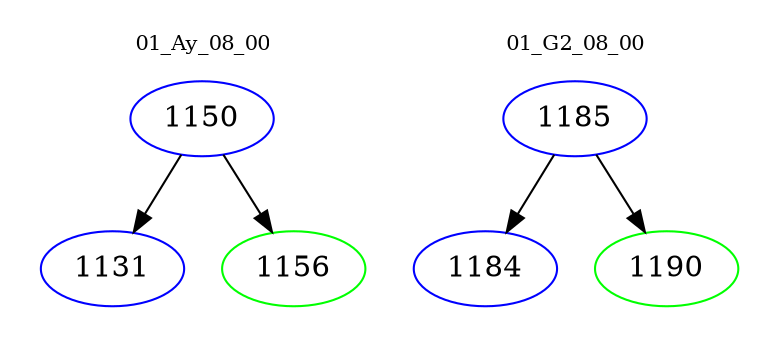 digraph{
subgraph cluster_0 {
color = white
label = "01_Ay_08_00";
fontsize=10;
T0_1150 [label="1150", color="blue"]
T0_1150 -> T0_1131 [color="black"]
T0_1131 [label="1131", color="blue"]
T0_1150 -> T0_1156 [color="black"]
T0_1156 [label="1156", color="green"]
}
subgraph cluster_1 {
color = white
label = "01_G2_08_00";
fontsize=10;
T1_1185 [label="1185", color="blue"]
T1_1185 -> T1_1184 [color="black"]
T1_1184 [label="1184", color="blue"]
T1_1185 -> T1_1190 [color="black"]
T1_1190 [label="1190", color="green"]
}
}
